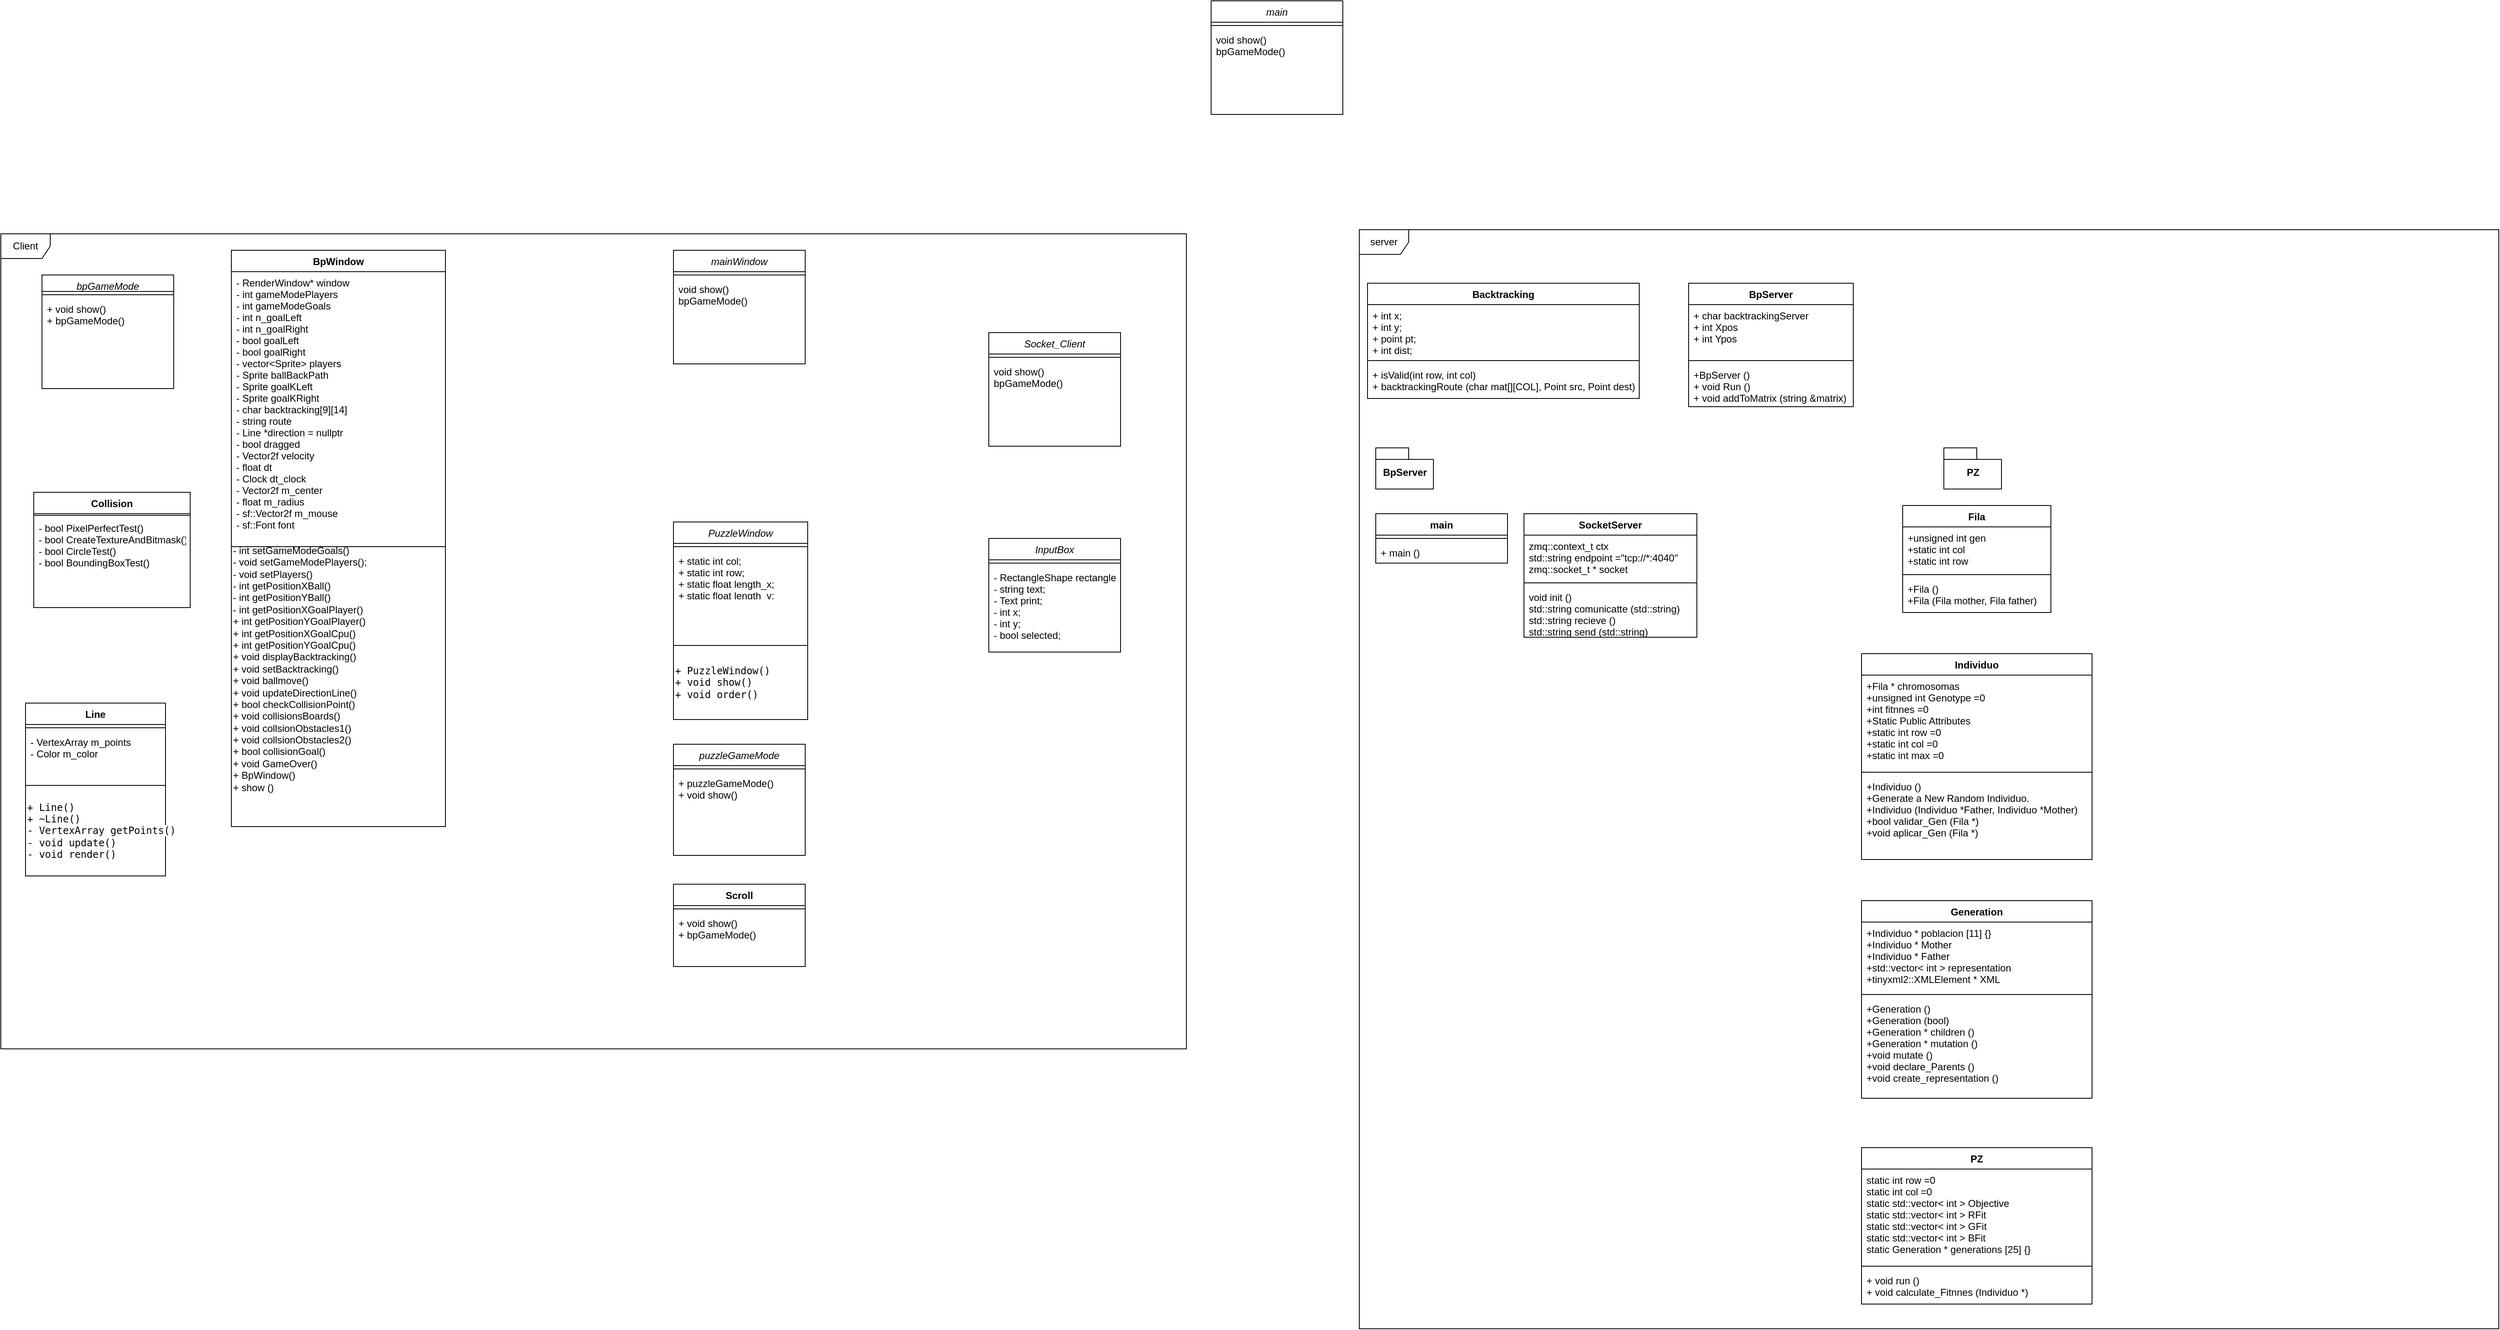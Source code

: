 <mxfile version="14.7.2" type="github">
  <diagram id="C5RBs43oDa-KdzZeNtuy" name="Page-1">
    <mxGraphModel dx="1497" dy="2021" grid="1" gridSize="10" guides="1" tooltips="1" connect="1" arrows="1" fold="1" page="1" pageScale="1" pageWidth="827" pageHeight="1169" math="0" shadow="0">
      <root>
        <mxCell id="WIyWlLk6GJQsqaUBKTNV-0" />
        <mxCell id="WIyWlLk6GJQsqaUBKTNV-1" parent="WIyWlLk6GJQsqaUBKTNV-0" />
        <mxCell id="kMb_RQb3rzIzfez7uJGX-73" value="Client" style="shape=umlFrame;whiteSpace=wrap;html=1;" parent="WIyWlLk6GJQsqaUBKTNV-1" vertex="1">
          <mxGeometry x="10" y="-370" width="1440" height="990" as="geometry" />
        </mxCell>
        <mxCell id="kMb_RQb3rzIzfez7uJGX-0" value="mainWindow" style="swimlane;fontStyle=2;align=center;verticalAlign=top;childLayout=stackLayout;horizontal=1;startSize=26;horizontalStack=0;resizeParent=1;resizeLast=0;collapsible=1;marginBottom=0;rounded=0;shadow=0;strokeWidth=1;" parent="WIyWlLk6GJQsqaUBKTNV-1" vertex="1">
          <mxGeometry x="827" y="-350" width="160" height="138" as="geometry">
            <mxRectangle x="230" y="140" width="160" height="26" as="alternateBounds" />
          </mxGeometry>
        </mxCell>
        <mxCell id="kMb_RQb3rzIzfez7uJGX-1" value="" style="line;html=1;strokeWidth=1;align=left;verticalAlign=middle;spacingTop=-1;spacingLeft=3;spacingRight=3;rotatable=0;labelPosition=right;points=[];portConstraint=eastwest;" parent="kMb_RQb3rzIzfez7uJGX-0" vertex="1">
          <mxGeometry y="26" width="160" height="8" as="geometry" />
        </mxCell>
        <mxCell id="kMb_RQb3rzIzfez7uJGX-2" value="void show()&#xa;bpGameMode()&#xa;" style="text;align=left;verticalAlign=top;spacingLeft=4;spacingRight=4;overflow=hidden;rotatable=0;points=[[0,0.5],[1,0.5]];portConstraint=eastwest;" parent="kMb_RQb3rzIzfez7uJGX-0" vertex="1">
          <mxGeometry y="34" width="160" height="56" as="geometry" />
        </mxCell>
        <mxCell id="kMb_RQb3rzIzfez7uJGX-3" value="InputBox" style="swimlane;fontStyle=2;align=center;verticalAlign=top;childLayout=stackLayout;horizontal=1;startSize=26;horizontalStack=0;resizeParent=1;resizeLast=0;collapsible=1;marginBottom=0;rounded=0;shadow=0;strokeWidth=1;" parent="WIyWlLk6GJQsqaUBKTNV-1" vertex="1">
          <mxGeometry x="1210" width="160" height="138" as="geometry">
            <mxRectangle x="230" y="140" width="160" height="26" as="alternateBounds" />
          </mxGeometry>
        </mxCell>
        <mxCell id="kMb_RQb3rzIzfez7uJGX-4" value="" style="line;html=1;strokeWidth=1;align=left;verticalAlign=middle;spacingTop=-1;spacingLeft=3;spacingRight=3;rotatable=0;labelPosition=right;points=[];portConstraint=eastwest;" parent="kMb_RQb3rzIzfez7uJGX-3" vertex="1">
          <mxGeometry y="26" width="160" height="8" as="geometry" />
        </mxCell>
        <mxCell id="kMb_RQb3rzIzfez7uJGX-5" value="- RectangleShape rectangle;&#xa;- string text;&#xa;- Text print;&#xa;- int x;&#xa;- int y;&#xa;- bool selected;&#xa;" style="text;align=left;verticalAlign=top;spacingLeft=4;spacingRight=4;overflow=hidden;rotatable=0;points=[[0,0.5],[1,0.5]];portConstraint=eastwest;" parent="kMb_RQb3rzIzfez7uJGX-3" vertex="1">
          <mxGeometry y="34" width="160" height="96" as="geometry" />
        </mxCell>
        <mxCell id="kMb_RQb3rzIzfez7uJGX-64" value="server" style="shape=umlFrame;whiteSpace=wrap;html=1;" parent="WIyWlLk6GJQsqaUBKTNV-1" vertex="1">
          <mxGeometry x="1660" y="-375" width="1384" height="1335" as="geometry" />
        </mxCell>
        <mxCell id="kMb_RQb3rzIzfez7uJGX-6" value="PuzzleWindow" style="swimlane;fontStyle=2;align=center;verticalAlign=top;childLayout=stackLayout;horizontal=1;startSize=26;horizontalStack=0;resizeParent=1;resizeLast=0;collapsible=1;marginBottom=0;rounded=0;shadow=0;strokeWidth=1;" parent="WIyWlLk6GJQsqaUBKTNV-1" vertex="1">
          <mxGeometry x="827" y="-20" width="163" height="150" as="geometry">
            <mxRectangle x="230" y="140" width="160" height="26" as="alternateBounds" />
          </mxGeometry>
        </mxCell>
        <mxCell id="kMb_RQb3rzIzfez7uJGX-7" value="" style="line;html=1;strokeWidth=1;align=left;verticalAlign=middle;spacingTop=-1;spacingLeft=3;spacingRight=3;rotatable=0;labelPosition=right;points=[];portConstraint=eastwest;" parent="kMb_RQb3rzIzfez7uJGX-6" vertex="1">
          <mxGeometry y="26" width="163" height="8" as="geometry" />
        </mxCell>
        <mxCell id="kMb_RQb3rzIzfez7uJGX-8" value="+ static int col;&#xa;+ static int row;&#xa;+ static float length_x;&#xa;+ static float length_y;&#xa;" style="text;align=left;verticalAlign=top;spacingLeft=4;spacingRight=4;overflow=hidden;rotatable=0;points=[[0,0.5],[1,0.5]];portConstraint=eastwest;" parent="kMb_RQb3rzIzfez7uJGX-6" vertex="1">
          <mxGeometry y="34" width="163" height="56" as="geometry" />
        </mxCell>
        <mxCell id="kMb_RQb3rzIzfez7uJGX-9" value="puzzleGameMode" style="swimlane;fontStyle=2;align=center;verticalAlign=top;childLayout=stackLayout;horizontal=1;startSize=26;horizontalStack=0;resizeParent=1;resizeLast=0;collapsible=1;marginBottom=0;rounded=0;shadow=0;strokeWidth=1;" parent="WIyWlLk6GJQsqaUBKTNV-1" vertex="1">
          <mxGeometry x="827" y="250" width="160" height="135" as="geometry">
            <mxRectangle x="230" y="140" width="160" height="26" as="alternateBounds" />
          </mxGeometry>
        </mxCell>
        <mxCell id="kMb_RQb3rzIzfez7uJGX-10" value="" style="line;html=1;strokeWidth=1;align=left;verticalAlign=middle;spacingTop=-1;spacingLeft=3;spacingRight=3;rotatable=0;labelPosition=right;points=[];portConstraint=eastwest;" parent="kMb_RQb3rzIzfez7uJGX-9" vertex="1">
          <mxGeometry y="26" width="160" height="8" as="geometry" />
        </mxCell>
        <mxCell id="kMb_RQb3rzIzfez7uJGX-11" value="+ puzzleGameMode()&#xa;+ void show()&#xa;" style="text;align=left;verticalAlign=top;spacingLeft=4;spacingRight=4;overflow=hidden;rotatable=0;points=[[0,0.5],[1,0.5]];portConstraint=eastwest;" parent="kMb_RQb3rzIzfez7uJGX-9" vertex="1">
          <mxGeometry y="34" width="160" height="56" as="geometry" />
        </mxCell>
        <mxCell id="l28VT6gjJC76ptkhdNlH-11" value="Backtracking" style="swimlane;fontStyle=1;align=center;verticalAlign=top;childLayout=stackLayout;horizontal=1;startSize=26;horizontalStack=0;resizeParent=1;resizeParentMax=0;resizeLast=0;collapsible=1;marginBottom=0;" parent="WIyWlLk6GJQsqaUBKTNV-1" vertex="1">
          <mxGeometry x="1670" y="-310" width="330" height="140" as="geometry">
            <mxRectangle x="40" y="630" width="190" height="120" as="alternateBounds" />
          </mxGeometry>
        </mxCell>
        <mxCell id="l28VT6gjJC76ptkhdNlH-12" value="+ int x;&#xa;+ int y;&#xa;+ point pt; &#xa;+ int dist;" style="text;strokeColor=none;fillColor=none;align=left;verticalAlign=top;spacingLeft=4;spacingRight=4;overflow=hidden;rotatable=0;points=[[0,0.5],[1,0.5]];portConstraint=eastwest;" parent="l28VT6gjJC76ptkhdNlH-11" vertex="1">
          <mxGeometry y="26" width="330" height="64" as="geometry" />
        </mxCell>
        <mxCell id="l28VT6gjJC76ptkhdNlH-13" value="" style="line;strokeWidth=1;fillColor=none;align=left;verticalAlign=middle;spacingTop=-1;spacingLeft=3;spacingRight=3;rotatable=0;labelPosition=right;points=[];portConstraint=eastwest;" parent="l28VT6gjJC76ptkhdNlH-11" vertex="1">
          <mxGeometry y="90" width="330" height="8" as="geometry" />
        </mxCell>
        <mxCell id="l28VT6gjJC76ptkhdNlH-14" value="+ isValid(int row, int col)&#xa;+ backtrackingRoute (char mat[][COL], Point src, Point dest)&#xa;" style="text;strokeColor=none;fillColor=none;align=left;verticalAlign=top;spacingLeft=4;spacingRight=4;overflow=hidden;rotatable=0;points=[[0,0.5],[1,0.5]];portConstraint=eastwest;" parent="l28VT6gjJC76ptkhdNlH-11" vertex="1">
          <mxGeometry y="98" width="330" height="42" as="geometry" />
        </mxCell>
        <mxCell id="kMb_RQb3rzIzfez7uJGX-21" value="Socket_Client" style="swimlane;fontStyle=2;align=center;verticalAlign=top;childLayout=stackLayout;horizontal=1;startSize=26;horizontalStack=0;resizeParent=1;resizeLast=0;collapsible=1;marginBottom=0;rounded=0;shadow=0;strokeWidth=1;" parent="WIyWlLk6GJQsqaUBKTNV-1" vertex="1">
          <mxGeometry x="1210" y="-250" width="160" height="138" as="geometry">
            <mxRectangle x="230" y="140" width="160" height="26" as="alternateBounds" />
          </mxGeometry>
        </mxCell>
        <mxCell id="kMb_RQb3rzIzfez7uJGX-22" value="" style="line;html=1;strokeWidth=1;align=left;verticalAlign=middle;spacingTop=-1;spacingLeft=3;spacingRight=3;rotatable=0;labelPosition=right;points=[];portConstraint=eastwest;" parent="kMb_RQb3rzIzfez7uJGX-21" vertex="1">
          <mxGeometry y="26" width="160" height="8" as="geometry" />
        </mxCell>
        <mxCell id="kMb_RQb3rzIzfez7uJGX-23" value="void show()&#xa;bpGameMode()&#xa;" style="text;align=left;verticalAlign=top;spacingLeft=4;spacingRight=4;overflow=hidden;rotatable=0;points=[[0,0.5],[1,0.5]];portConstraint=eastwest;" parent="kMb_RQb3rzIzfez7uJGX-21" vertex="1">
          <mxGeometry y="34" width="160" height="56" as="geometry" />
        </mxCell>
        <mxCell id="kMb_RQb3rzIzfez7uJGX-27" value="main" style="swimlane;fontStyle=2;align=center;verticalAlign=top;childLayout=stackLayout;horizontal=1;startSize=26;horizontalStack=0;resizeParent=1;resizeLast=0;collapsible=1;marginBottom=0;rounded=0;shadow=0;strokeWidth=1;" parent="WIyWlLk6GJQsqaUBKTNV-1" vertex="1">
          <mxGeometry x="1480" y="-653" width="160" height="138" as="geometry">
            <mxRectangle x="230" y="140" width="160" height="26" as="alternateBounds" />
          </mxGeometry>
        </mxCell>
        <mxCell id="kMb_RQb3rzIzfez7uJGX-28" value="" style="line;html=1;strokeWidth=1;align=left;verticalAlign=middle;spacingTop=-1;spacingLeft=3;spacingRight=3;rotatable=0;labelPosition=right;points=[];portConstraint=eastwest;" parent="kMb_RQb3rzIzfez7uJGX-27" vertex="1">
          <mxGeometry y="26" width="160" height="8" as="geometry" />
        </mxCell>
        <mxCell id="kMb_RQb3rzIzfez7uJGX-29" value="void show()&#xa;bpGameMode()&#xa;" style="text;align=left;verticalAlign=top;spacingLeft=4;spacingRight=4;overflow=hidden;rotatable=0;points=[[0,0.5],[1,0.5]];portConstraint=eastwest;" parent="kMb_RQb3rzIzfez7uJGX-27" vertex="1">
          <mxGeometry y="34" width="160" height="56" as="geometry" />
        </mxCell>
        <mxCell id="kMb_RQb3rzIzfez7uJGX-34" value="BpWindow" style="swimlane;fontStyle=1;align=center;verticalAlign=top;childLayout=stackLayout;horizontal=1;startSize=26;horizontalStack=0;resizeParent=1;resizeParentMax=0;resizeLast=0;collapsible=1;marginBottom=0;" parent="WIyWlLk6GJQsqaUBKTNV-1" vertex="1">
          <mxGeometry x="290" y="-350" width="260" height="360" as="geometry" />
        </mxCell>
        <mxCell id="kMb_RQb3rzIzfez7uJGX-36" value="- RenderWindow* window&#xa;- int gameModePlayers&#xa;- int gameModeGoals&#xa;- int n_goalLeft&#xa;- int n_goalRight&#xa;- bool goalLeft&#xa;- bool goalRight&#xa;- vector&lt;Sprite&gt; players&#xa;- Sprite ballBackPath&#xa;- Sprite goalKLeft&#xa;- Sprite goalKRight&#xa;- char backtracking[9][14]&#xa;- string route&#xa;- Line *direction = nullptr&#xa;- bool dragged&#xa;- Vector2f velocity&#xa;- float dt&#xa;- Clock dt_clock&#xa;- Vector2f m_center&#xa;- float m_radius&#xa;- sf::Vector2f m_mouse&#xa;- sf::Font font&#xa;" style="text;strokeColor=none;fillColor=none;align=left;verticalAlign=top;spacingLeft=4;spacingRight=4;overflow=hidden;rotatable=0;points=[[0,0.5],[1,0.5]];portConstraint=eastwest;" parent="kMb_RQb3rzIzfez7uJGX-34" vertex="1">
          <mxGeometry y="26" width="260" height="334" as="geometry" />
        </mxCell>
        <mxCell id="kMb_RQb3rzIzfez7uJGX-38" value="Collision" style="swimlane;fontStyle=1;align=center;verticalAlign=top;childLayout=stackLayout;horizontal=1;startSize=26;horizontalStack=0;resizeParent=1;resizeParentMax=0;resizeLast=0;collapsible=1;marginBottom=0;" parent="WIyWlLk6GJQsqaUBKTNV-1" vertex="1">
          <mxGeometry x="50" y="-56" width="190" height="140" as="geometry" />
        </mxCell>
        <mxCell id="kMb_RQb3rzIzfez7uJGX-39" value="" style="line;strokeWidth=1;fillColor=none;align=left;verticalAlign=middle;spacingTop=-1;spacingLeft=3;spacingRight=3;rotatable=0;labelPosition=right;points=[];portConstraint=eastwest;" parent="kMb_RQb3rzIzfez7uJGX-38" vertex="1">
          <mxGeometry y="26" width="190" height="4" as="geometry" />
        </mxCell>
        <mxCell id="kMb_RQb3rzIzfez7uJGX-40" value="- bool PixelPerfectTest()&#xa;- bool CreateTextureAndBitmask()&#xa;- bool CircleTest()&#xa;- bool BoundingBoxTest()" style="text;strokeColor=none;fillColor=none;align=left;verticalAlign=top;spacingLeft=4;spacingRight=4;overflow=hidden;rotatable=0;points=[[0,0.5],[1,0.5]];portConstraint=eastwest;" parent="kMb_RQb3rzIzfez7uJGX-38" vertex="1">
          <mxGeometry y="30" width="190" height="110" as="geometry" />
        </mxCell>
        <mxCell id="kMb_RQb3rzIzfez7uJGX-41" value="Line" style="swimlane;fontStyle=1;align=center;verticalAlign=top;childLayout=stackLayout;horizontal=1;startSize=26;horizontalStack=0;resizeParent=1;resizeParentMax=0;resizeLast=0;collapsible=1;marginBottom=0;" parent="WIyWlLk6GJQsqaUBKTNV-1" vertex="1">
          <mxGeometry x="40" y="200" width="170" height="100" as="geometry" />
        </mxCell>
        <mxCell id="kMb_RQb3rzIzfez7uJGX-42" value="" style="line;strokeWidth=1;fillColor=none;align=left;verticalAlign=middle;spacingTop=-1;spacingLeft=3;spacingRight=3;rotatable=0;labelPosition=right;points=[];portConstraint=eastwest;" parent="kMb_RQb3rzIzfez7uJGX-41" vertex="1">
          <mxGeometry y="26" width="170" height="8" as="geometry" />
        </mxCell>
        <mxCell id="kMb_RQb3rzIzfez7uJGX-43" value="- VertexArray m_points&#xa;- Color m_color" style="text;strokeColor=none;fillColor=none;align=left;verticalAlign=top;spacingLeft=4;spacingRight=4;overflow=hidden;rotatable=0;points=[[0,0.5],[1,0.5]];portConstraint=eastwest;" parent="kMb_RQb3rzIzfez7uJGX-41" vertex="1">
          <mxGeometry y="34" width="170" height="66" as="geometry" />
        </mxCell>
        <mxCell id="kMb_RQb3rzIzfez7uJGX-44" value="Scroll" style="swimlane;fontStyle=1;align=center;verticalAlign=top;childLayout=stackLayout;horizontal=1;startSize=26;horizontalStack=0;resizeParent=1;resizeParentMax=0;resizeLast=0;collapsible=1;marginBottom=0;" parent="WIyWlLk6GJQsqaUBKTNV-1" vertex="1">
          <mxGeometry x="827" y="420" width="160" height="100" as="geometry" />
        </mxCell>
        <mxCell id="kMb_RQb3rzIzfez7uJGX-45" value="" style="line;strokeWidth=1;fillColor=none;align=left;verticalAlign=middle;spacingTop=-1;spacingLeft=3;spacingRight=3;rotatable=0;labelPosition=right;points=[];portConstraint=eastwest;" parent="kMb_RQb3rzIzfez7uJGX-44" vertex="1">
          <mxGeometry y="26" width="160" height="8" as="geometry" />
        </mxCell>
        <mxCell id="kMb_RQb3rzIzfez7uJGX-46" value="+ void show()&#xa;+ bpGameMode()&#xa;" style="text;strokeColor=none;fillColor=none;align=left;verticalAlign=top;spacingLeft=4;spacingRight=4;overflow=hidden;rotatable=0;points=[[0,0.5],[1,0.5]];portConstraint=eastwest;" parent="kMb_RQb3rzIzfez7uJGX-44" vertex="1">
          <mxGeometry y="34" width="160" height="66" as="geometry" />
        </mxCell>
        <mxCell id="kMb_RQb3rzIzfez7uJGX-60" value="- int setGameModeGoals()&lt;br style=&quot;padding: 0px ; margin: 0px&quot;&gt;- void setGameModePlayers();&lt;br style=&quot;padding: 0px ; margin: 0px&quot;&gt;- void setPlayers()&lt;br style=&quot;padding: 0px ; margin: 0px&quot;&gt;- int getPositionXBall()&lt;br style=&quot;padding: 0px ; margin: 0px&quot;&gt;- int getPositionYBall()&lt;br style=&quot;padding: 0px ; margin: 0px&quot;&gt;- int getPositionXGoalPlayer()&lt;br style=&quot;padding: 0px ; margin: 0px&quot;&gt;+ int getPositionYGoalPlayer()&lt;br style=&quot;padding: 0px ; margin: 0px&quot;&gt;+ int getPositionXGoalCpu()&lt;br style=&quot;padding: 0px ; margin: 0px&quot;&gt;+ int getPositionYGoalCpu()&lt;br style=&quot;padding: 0px ; margin: 0px&quot;&gt;+ void displayBacktracking()&lt;br style=&quot;padding: 0px ; margin: 0px&quot;&gt;+ void setBacktracking()&lt;br style=&quot;padding: 0px ; margin: 0px&quot;&gt;+ void ballmove()&lt;br style=&quot;padding: 0px ; margin: 0px&quot;&gt;+ void updateDirectionLine()&lt;br style=&quot;padding: 0px ; margin: 0px&quot;&gt;+ bool checkCollisionPoint()&lt;br style=&quot;padding: 0px ; margin: 0px&quot;&gt;+ void collisionsBoards()&lt;br style=&quot;padding: 0px ; margin: 0px&quot;&gt;+ void collsionObstacles1()&lt;br style=&quot;padding: 0px ; margin: 0px&quot;&gt;+ void collsionObstacles2()&lt;br style=&quot;padding: 0px ; margin: 0px&quot;&gt;+ bool collisionGoal()&lt;br style=&quot;padding: 0px ; margin: 0px&quot;&gt;+ void GameOver()&lt;br&gt;+ BpWindow()&lt;br&gt;+ show ()&amp;nbsp;&lt;br&gt;&lt;span style=&quot;font-family: &amp;#34;jetbrains mono&amp;#34; , monospace ; color: rgb(204 , 120 , 50)&quot;&gt;&lt;br&gt;&lt;/span&gt;&lt;div style=&quot;padding: 0px ; margin: 0px&quot;&gt;&lt;br style=&quot;padding: 0px ; margin: 0px&quot;&gt;&lt;/div&gt;&lt;div style=&quot;padding: 0px ; margin: 0px&quot;&gt;&lt;br style=&quot;padding: 0px ; margin: 0px&quot;&gt;&lt;/div&gt;" style="rounded=0;whiteSpace=wrap;html=1;align=left;" parent="WIyWlLk6GJQsqaUBKTNV-1" vertex="1">
          <mxGeometry x="290" y="10" width="260" height="340" as="geometry" />
        </mxCell>
        <mxCell id="kMb_RQb3rzIzfez7uJGX-70" value="bpGameMode" style="swimlane;fontStyle=2;align=center;verticalAlign=top;childLayout=stackLayout;horizontal=1;startSize=20;horizontalStack=0;resizeParent=1;resizeLast=0;collapsible=1;marginBottom=0;rounded=0;shadow=0;strokeWidth=1;" parent="WIyWlLk6GJQsqaUBKTNV-1" vertex="1">
          <mxGeometry x="60" y="-320" width="160" height="138" as="geometry">
            <mxRectangle x="230" y="140" width="160" height="26" as="alternateBounds" />
          </mxGeometry>
        </mxCell>
        <mxCell id="kMb_RQb3rzIzfez7uJGX-71" value="" style="line;html=1;strokeWidth=1;align=left;verticalAlign=middle;spacingTop=-1;spacingLeft=3;spacingRight=3;rotatable=0;labelPosition=right;points=[];portConstraint=eastwest;" parent="kMb_RQb3rzIzfez7uJGX-70" vertex="1">
          <mxGeometry y="20" width="160" height="8" as="geometry" />
        </mxCell>
        <mxCell id="kMb_RQb3rzIzfez7uJGX-72" value="+ void show()&#xa;+ bpGameMode()&#xa;" style="text;align=left;verticalAlign=top;spacingLeft=4;spacingRight=4;overflow=hidden;rotatable=0;points=[[0,0.5],[1,0.5]];portConstraint=eastwest;" parent="kMb_RQb3rzIzfez7uJGX-70" vertex="1">
          <mxGeometry y="28" width="160" height="60" as="geometry" />
        </mxCell>
        <mxCell id="l28VT6gjJC76ptkhdNlH-18" value="BpServer" style="swimlane;fontStyle=1;align=center;verticalAlign=top;childLayout=stackLayout;horizontal=1;startSize=26;horizontalStack=0;resizeParent=1;resizeParentMax=0;resizeLast=0;collapsible=1;marginBottom=0;" vertex="1" parent="WIyWlLk6GJQsqaUBKTNV-1">
          <mxGeometry x="2060" y="-310" width="200" height="150" as="geometry" />
        </mxCell>
        <mxCell id="l28VT6gjJC76ptkhdNlH-19" value="+ char  backtrackingServer &#xa;+ int  Xpos&#xa;+ int  Ypos" style="text;strokeColor=none;fillColor=none;align=left;verticalAlign=top;spacingLeft=4;spacingRight=4;overflow=hidden;rotatable=0;points=[[0,0.5],[1,0.5]];portConstraint=eastwest;" vertex="1" parent="l28VT6gjJC76ptkhdNlH-18">
          <mxGeometry y="26" width="200" height="64" as="geometry" />
        </mxCell>
        <mxCell id="l28VT6gjJC76ptkhdNlH-20" value="" style="line;strokeWidth=1;fillColor=none;align=left;verticalAlign=middle;spacingTop=-1;spacingLeft=3;spacingRight=3;rotatable=0;labelPosition=right;points=[];portConstraint=eastwest;" vertex="1" parent="l28VT6gjJC76ptkhdNlH-18">
          <mxGeometry y="90" width="200" height="8" as="geometry" />
        </mxCell>
        <mxCell id="l28VT6gjJC76ptkhdNlH-21" value="+BpServer ()&#xa;+ void  Run ()&#xa;+ void  addToMatrix (string &amp;matrix)" style="text;strokeColor=none;fillColor=none;align=left;verticalAlign=top;spacingLeft=4;spacingRight=4;overflow=hidden;rotatable=0;points=[[0,0.5],[1,0.5]];portConstraint=eastwest;" vertex="1" parent="l28VT6gjJC76ptkhdNlH-18">
          <mxGeometry y="98" width="200" height="52" as="geometry" />
        </mxCell>
        <mxCell id="22Bk7c9hCuBImievvKhy-4" value="&lt;pre style=&quot;font-family: &amp;#34;jetbrains mono&amp;#34; , monospace&quot;&gt;&lt;span style=&quot;background-color: rgb(255 , 255 , 255)&quot;&gt;+ Line()&lt;br&gt;+ ~Line()&lt;br&gt;- VertexArray getPoints()&lt;br&gt;- void update()&lt;br&gt;- void render()&lt;/span&gt;&lt;/pre&gt;" style="rounded=0;whiteSpace=wrap;html=1;align=left;" vertex="1" parent="WIyWlLk6GJQsqaUBKTNV-1">
          <mxGeometry x="40" y="300" width="170" height="110" as="geometry" />
        </mxCell>
        <mxCell id="l28VT6gjJC76ptkhdNlH-22" value="main" style="swimlane;fontStyle=1;align=center;verticalAlign=top;childLayout=stackLayout;horizontal=1;startSize=26;horizontalStack=0;resizeParent=1;resizeParentMax=0;resizeLast=0;collapsible=1;marginBottom=0;" vertex="1" parent="WIyWlLk6GJQsqaUBKTNV-1">
          <mxGeometry x="1680" y="-30" width="160" height="60" as="geometry" />
        </mxCell>
        <mxCell id="l28VT6gjJC76ptkhdNlH-24" value="" style="line;strokeWidth=1;fillColor=none;align=left;verticalAlign=middle;spacingTop=-1;spacingLeft=3;spacingRight=3;rotatable=0;labelPosition=right;points=[];portConstraint=eastwest;" vertex="1" parent="l28VT6gjJC76ptkhdNlH-22">
          <mxGeometry y="26" width="160" height="8" as="geometry" />
        </mxCell>
        <mxCell id="l28VT6gjJC76ptkhdNlH-25" value="+ main ()" style="text;strokeColor=none;fillColor=none;align=left;verticalAlign=top;spacingLeft=4;spacingRight=4;overflow=hidden;rotatable=0;points=[[0,0.5],[1,0.5]];portConstraint=eastwest;" vertex="1" parent="l28VT6gjJC76ptkhdNlH-22">
          <mxGeometry y="34" width="160" height="26" as="geometry" />
        </mxCell>
        <mxCell id="22Bk7c9hCuBImievvKhy-7" value="&lt;pre style=&quot;font-family: &amp;#34;jetbrains mono&amp;#34; , monospace&quot;&gt;&lt;font color=&quot;#000000&quot; style=&quot;background-color: rgb(255 , 255 , 255)&quot;&gt;+ PuzzleWindow()&lt;br&gt;+ void show()&lt;br&gt;+ void order()&lt;/font&gt;&lt;/pre&gt;" style="rounded=0;whiteSpace=wrap;html=1;fontColor=#FFFFFF;align=left;" vertex="1" parent="WIyWlLk6GJQsqaUBKTNV-1">
          <mxGeometry x="827" y="130" width="163" height="90" as="geometry" />
        </mxCell>
        <mxCell id="l28VT6gjJC76ptkhdNlH-29" value="SocketServer" style="swimlane;fontStyle=1;align=center;verticalAlign=top;childLayout=stackLayout;horizontal=1;startSize=26;horizontalStack=0;resizeParent=1;resizeParentMax=0;resizeLast=0;collapsible=1;marginBottom=0;" vertex="1" parent="WIyWlLk6GJQsqaUBKTNV-1">
          <mxGeometry x="1860" y="-30" width="210" height="150" as="geometry" />
        </mxCell>
        <mxCell id="l28VT6gjJC76ptkhdNlH-30" value="zmq::context_t  ctx&#xa;std::string  endpoint =&quot;tcp://*:4040&quot;&#xa;zmq::socket_t *  socket" style="text;strokeColor=none;fillColor=none;align=left;verticalAlign=top;spacingLeft=4;spacingRight=4;overflow=hidden;rotatable=0;points=[[0,0.5],[1,0.5]];portConstraint=eastwest;" vertex="1" parent="l28VT6gjJC76ptkhdNlH-29">
          <mxGeometry y="26" width="210" height="54" as="geometry" />
        </mxCell>
        <mxCell id="l28VT6gjJC76ptkhdNlH-31" value="" style="line;strokeWidth=1;fillColor=none;align=left;verticalAlign=middle;spacingTop=-1;spacingLeft=3;spacingRight=3;rotatable=0;labelPosition=right;points=[];portConstraint=eastwest;" vertex="1" parent="l28VT6gjJC76ptkhdNlH-29">
          <mxGeometry y="80" width="210" height="8" as="geometry" />
        </mxCell>
        <mxCell id="l28VT6gjJC76ptkhdNlH-32" value="void  init ()&#xa;std::string  comunicatte (std::string)&#xa;std::string  recieve ()&#xa;std::string  send (std::string)" style="text;strokeColor=none;fillColor=none;align=left;verticalAlign=top;spacingLeft=4;spacingRight=4;overflow=hidden;rotatable=0;points=[[0,0.5],[1,0.5]];portConstraint=eastwest;" vertex="1" parent="l28VT6gjJC76ptkhdNlH-29">
          <mxGeometry y="88" width="210" height="62" as="geometry" />
        </mxCell>
        <mxCell id="l28VT6gjJC76ptkhdNlH-33" value="BpServer" style="shape=folder;fontStyle=1;spacingTop=10;tabWidth=40;tabHeight=14;tabPosition=left;html=1;" vertex="1" parent="WIyWlLk6GJQsqaUBKTNV-1">
          <mxGeometry x="1680" y="-110" width="70" height="50" as="geometry" />
        </mxCell>
        <mxCell id="l28VT6gjJC76ptkhdNlH-34" value="PZ" style="shape=folder;fontStyle=1;spacingTop=10;tabWidth=40;tabHeight=14;tabPosition=left;html=1;" vertex="1" parent="WIyWlLk6GJQsqaUBKTNV-1">
          <mxGeometry x="2370" y="-110" width="70" height="50" as="geometry" />
        </mxCell>
        <mxCell id="l28VT6gjJC76ptkhdNlH-39" value="Fila" style="swimlane;fontStyle=1;align=center;verticalAlign=top;childLayout=stackLayout;horizontal=1;startSize=26;horizontalStack=0;resizeParent=1;resizeParentMax=0;resizeLast=0;collapsible=1;marginBottom=0;" vertex="1" parent="WIyWlLk6GJQsqaUBKTNV-1">
          <mxGeometry x="2320" y="-40" width="180" height="130" as="geometry" />
        </mxCell>
        <mxCell id="l28VT6gjJC76ptkhdNlH-40" value="+unsigned int gen&#xa;+static int col&#xa;+static int row" style="text;strokeColor=none;fillColor=none;align=left;verticalAlign=top;spacingLeft=4;spacingRight=4;overflow=hidden;rotatable=0;points=[[0,0.5],[1,0.5]];portConstraint=eastwest;" vertex="1" parent="l28VT6gjJC76ptkhdNlH-39">
          <mxGeometry y="26" width="180" height="54" as="geometry" />
        </mxCell>
        <mxCell id="l28VT6gjJC76ptkhdNlH-41" value="" style="line;strokeWidth=1;fillColor=none;align=left;verticalAlign=middle;spacingTop=-1;spacingLeft=3;spacingRight=3;rotatable=0;labelPosition=right;points=[];portConstraint=eastwest;" vertex="1" parent="l28VT6gjJC76ptkhdNlH-39">
          <mxGeometry y="80" width="180" height="8" as="geometry" />
        </mxCell>
        <mxCell id="l28VT6gjJC76ptkhdNlH-42" value="+Fila ()&#xa;+Fila (Fila mother, Fila father)" style="text;strokeColor=none;fillColor=none;align=left;verticalAlign=top;spacingLeft=4;spacingRight=4;overflow=hidden;rotatable=0;points=[[0,0.5],[1,0.5]];portConstraint=eastwest;" vertex="1" parent="l28VT6gjJC76ptkhdNlH-39">
          <mxGeometry y="88" width="180" height="42" as="geometry" />
        </mxCell>
        <mxCell id="l28VT6gjJC76ptkhdNlH-52" value="Individuo" style="swimlane;fontStyle=1;align=center;verticalAlign=top;childLayout=stackLayout;horizontal=1;startSize=26;horizontalStack=0;resizeParent=1;resizeParentMax=0;resizeLast=0;collapsible=1;marginBottom=0;" vertex="1" parent="WIyWlLk6GJQsqaUBKTNV-1">
          <mxGeometry x="2270" y="140" width="280" height="250" as="geometry" />
        </mxCell>
        <mxCell id="l28VT6gjJC76ptkhdNlH-53" value="+Fila * chromosomas&#xa;+unsigned int Genotype =0&#xa;+int fitnnes =0&#xa;+Static Public Attributes&#xa;+static int row =0&#xa;+static int col =0&#xa;+static int max =0" style="text;strokeColor=none;fillColor=none;align=left;verticalAlign=top;spacingLeft=4;spacingRight=4;overflow=hidden;rotatable=0;points=[[0,0.5],[1,0.5]];portConstraint=eastwest;" vertex="1" parent="l28VT6gjJC76ptkhdNlH-52">
          <mxGeometry y="26" width="280" height="114" as="geometry" />
        </mxCell>
        <mxCell id="l28VT6gjJC76ptkhdNlH-54" value="" style="line;strokeWidth=1;fillColor=none;align=left;verticalAlign=middle;spacingTop=-1;spacingLeft=3;spacingRight=3;rotatable=0;labelPosition=right;points=[];portConstraint=eastwest;" vertex="1" parent="l28VT6gjJC76ptkhdNlH-52">
          <mxGeometry y="140" width="280" height="8" as="geometry" />
        </mxCell>
        <mxCell id="l28VT6gjJC76ptkhdNlH-55" value="+Individuo ()&#xa;+Generate a New Random Individuo.&#xa;+Individuo (Individuo *Father, Individuo *Mother)&#xa;+bool validar_Gen (Fila *)&#xa;+void aplicar_Gen (Fila *)" style="text;strokeColor=none;fillColor=none;align=left;verticalAlign=top;spacingLeft=4;spacingRight=4;overflow=hidden;rotatable=0;points=[[0,0.5],[1,0.5]];portConstraint=eastwest;" vertex="1" parent="l28VT6gjJC76ptkhdNlH-52">
          <mxGeometry y="148" width="280" height="102" as="geometry" />
        </mxCell>
        <mxCell id="l28VT6gjJC76ptkhdNlH-56" value="Generation" style="swimlane;fontStyle=1;align=center;verticalAlign=top;childLayout=stackLayout;horizontal=1;startSize=26;horizontalStack=0;resizeParent=1;resizeParentMax=0;resizeLast=0;collapsible=1;marginBottom=0;" vertex="1" parent="WIyWlLk6GJQsqaUBKTNV-1">
          <mxGeometry x="2270" y="440" width="280" height="240" as="geometry" />
        </mxCell>
        <mxCell id="l28VT6gjJC76ptkhdNlH-57" value="+Individuo *  poblacion [11] {}&#xa;+Individuo *  Mother&#xa;+Individuo *  Father&#xa;+std::vector&lt; int &gt;  representation&#xa;+tinyxml2::XMLElement *  XML" style="text;strokeColor=none;fillColor=none;align=left;verticalAlign=top;spacingLeft=4;spacingRight=4;overflow=hidden;rotatable=0;points=[[0,0.5],[1,0.5]];portConstraint=eastwest;" vertex="1" parent="l28VT6gjJC76ptkhdNlH-56">
          <mxGeometry y="26" width="280" height="84" as="geometry" />
        </mxCell>
        <mxCell id="l28VT6gjJC76ptkhdNlH-58" value="" style="line;strokeWidth=1;fillColor=none;align=left;verticalAlign=middle;spacingTop=-1;spacingLeft=3;spacingRight=3;rotatable=0;labelPosition=right;points=[];portConstraint=eastwest;" vertex="1" parent="l28VT6gjJC76ptkhdNlH-56">
          <mxGeometry y="110" width="280" height="8" as="geometry" />
        </mxCell>
        <mxCell id="l28VT6gjJC76ptkhdNlH-59" value="+Generation ()&#xa;+Generation (bool)&#xa;+Generation *  children ()&#xa;+Generation *  mutation ()&#xa;+void  mutate ()&#xa;+void  declare_Parents ()&#xa;+void  create_representation ()" style="text;strokeColor=none;fillColor=none;align=left;verticalAlign=top;spacingLeft=4;spacingRight=4;overflow=hidden;rotatable=0;points=[[0,0.5],[1,0.5]];portConstraint=eastwest;" vertex="1" parent="l28VT6gjJC76ptkhdNlH-56">
          <mxGeometry y="118" width="280" height="122" as="geometry" />
        </mxCell>
        <mxCell id="l28VT6gjJC76ptkhdNlH-60" value="PZ" style="swimlane;fontStyle=1;align=center;verticalAlign=top;childLayout=stackLayout;horizontal=1;startSize=26;horizontalStack=0;resizeParent=1;resizeParentMax=0;resizeLast=0;collapsible=1;marginBottom=0;" vertex="1" parent="WIyWlLk6GJQsqaUBKTNV-1">
          <mxGeometry x="2270" y="740" width="280" height="190" as="geometry" />
        </mxCell>
        <mxCell id="l28VT6gjJC76ptkhdNlH-61" value="static int  row =0&#xa;static int  col =0&#xa;static std::vector&lt; int &gt;  Objective&#xa;static std::vector&lt; int &gt;  RFit&#xa;static std::vector&lt; int &gt;  GFit&#xa;static std::vector&lt; int &gt;  BFit&#xa;static Generation *  generations [25] {}" style="text;strokeColor=none;fillColor=none;align=left;verticalAlign=top;spacingLeft=4;spacingRight=4;overflow=hidden;rotatable=0;points=[[0,0.5],[1,0.5]];portConstraint=eastwest;" vertex="1" parent="l28VT6gjJC76ptkhdNlH-60">
          <mxGeometry y="26" width="280" height="114" as="geometry" />
        </mxCell>
        <mxCell id="l28VT6gjJC76ptkhdNlH-62" value="" style="line;strokeWidth=1;fillColor=none;align=left;verticalAlign=middle;spacingTop=-1;spacingLeft=3;spacingRight=3;rotatable=0;labelPosition=right;points=[];portConstraint=eastwest;" vertex="1" parent="l28VT6gjJC76ptkhdNlH-60">
          <mxGeometry y="140" width="280" height="8" as="geometry" />
        </mxCell>
        <mxCell id="l28VT6gjJC76ptkhdNlH-63" value="+ void  run ()&#xa;+ void  calculate_Fitnnes (Individuo *)" style="text;strokeColor=none;fillColor=none;align=left;verticalAlign=top;spacingLeft=4;spacingRight=4;overflow=hidden;rotatable=0;points=[[0,0.5],[1,0.5]];portConstraint=eastwest;" vertex="1" parent="l28VT6gjJC76ptkhdNlH-60">
          <mxGeometry y="148" width="280" height="42" as="geometry" />
        </mxCell>
      </root>
    </mxGraphModel>
  </diagram>
</mxfile>
